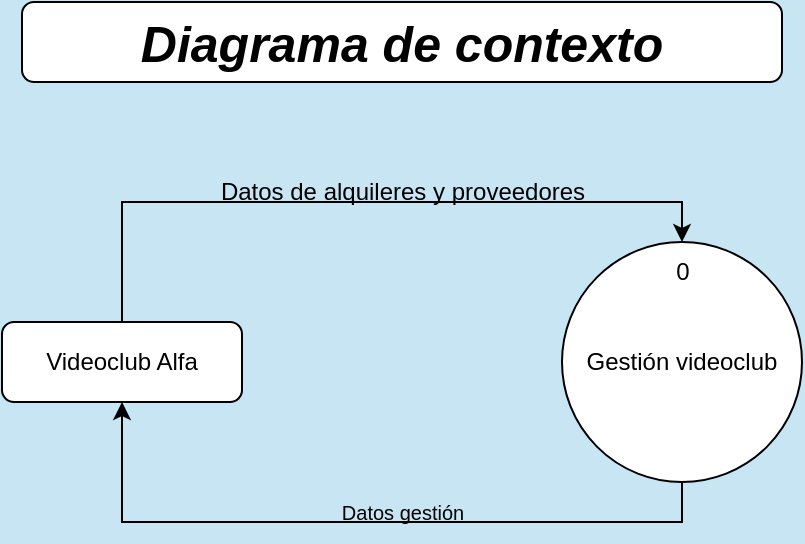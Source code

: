 <mxfile version="22.1.11" type="device">
  <diagram name="Página-1" id="6RjeIC4r041uLRDKQ1CJ">
    <mxGraphModel dx="874" dy="398" grid="1" gridSize="10" guides="1" tooltips="1" connect="1" arrows="1" fold="1" page="1" pageScale="1" pageWidth="1169" pageHeight="827" background="#c8e5f3" math="0" shadow="0">
      <root>
        <mxCell id="0" />
        <mxCell id="1" parent="0" />
        <mxCell id="3wK1fjuTx3ipqgNd2h4t-13" style="edgeStyle=orthogonalEdgeStyle;rounded=0;orthogonalLoop=1;jettySize=auto;html=1;exitX=0.5;exitY=1;exitDx=0;exitDy=0;entryX=0.5;entryY=1;entryDx=0;entryDy=0;" parent="1" source="R9ZesK_InPCsZ1EnUKVi-2" target="3wK1fjuTx3ipqgNd2h4t-2" edge="1">
          <mxGeometry relative="1" as="geometry" />
        </mxCell>
        <mxCell id="R9ZesK_InPCsZ1EnUKVi-2" value="&lt;div&gt;Gestión videoclub&lt;br&gt;&lt;/div&gt;" style="ellipse;whiteSpace=wrap;html=1;aspect=fixed;" parent="1" vertex="1">
          <mxGeometry x="440" y="200" width="120" height="120" as="geometry" />
        </mxCell>
        <mxCell id="3wK1fjuTx3ipqgNd2h4t-1" value="&lt;font style=&quot;font-size: 11px;&quot;&gt;&lt;b style=&quot;font-size: 25px;&quot;&gt;&lt;i&gt;Diagrama de contexto&lt;br&gt;&lt;/i&gt;&lt;/b&gt;&lt;/font&gt;" style="rounded=1;whiteSpace=wrap;html=1;" parent="1" vertex="1">
          <mxGeometry x="170" y="80" width="380" height="40" as="geometry" />
        </mxCell>
        <mxCell id="3wK1fjuTx3ipqgNd2h4t-12" style="edgeStyle=orthogonalEdgeStyle;rounded=0;orthogonalLoop=1;jettySize=auto;html=1;exitX=0.5;exitY=0;exitDx=0;exitDy=0;entryX=0.5;entryY=0;entryDx=0;entryDy=0;" parent="1" source="3wK1fjuTx3ipqgNd2h4t-2" target="R9ZesK_InPCsZ1EnUKVi-2" edge="1">
          <mxGeometry relative="1" as="geometry">
            <mxPoint x="490" y="150" as="targetPoint" />
          </mxGeometry>
        </mxCell>
        <mxCell id="3wK1fjuTx3ipqgNd2h4t-2" value="Videoclub Alfa" style="rounded=1;whiteSpace=wrap;html=1;" parent="1" vertex="1">
          <mxGeometry x="160" y="240" width="120" height="40" as="geometry" />
        </mxCell>
        <mxCell id="3wK1fjuTx3ipqgNd2h4t-4" value="Datos de alquileres y proveedores" style="text;html=1;align=center;verticalAlign=middle;resizable=0;points=[];autosize=1;strokeColor=none;fillColor=none;" parent="1" vertex="1">
          <mxGeometry x="260" y="160" width="200" height="30" as="geometry" />
        </mxCell>
        <mxCell id="3wK1fjuTx3ipqgNd2h4t-5" value="0" style="text;html=1;align=center;verticalAlign=middle;resizable=0;points=[];autosize=1;strokeColor=none;fillColor=none;" parent="1" vertex="1">
          <mxGeometry x="485" y="200" width="30" height="30" as="geometry" />
        </mxCell>
        <mxCell id="3wK1fjuTx3ipqgNd2h4t-10" value="&lt;div style=&quot;font-size: 10px;&quot;&gt;&lt;font style=&quot;font-size: 10px;&quot;&gt;Datos gestión&lt;/font&gt;&lt;/div&gt;" style="text;html=1;align=center;verticalAlign=middle;resizable=0;points=[];autosize=1;strokeColor=none;fillColor=none;" parent="1" vertex="1">
          <mxGeometry x="320" y="320" width="80" height="30" as="geometry" />
        </mxCell>
      </root>
    </mxGraphModel>
  </diagram>
</mxfile>
